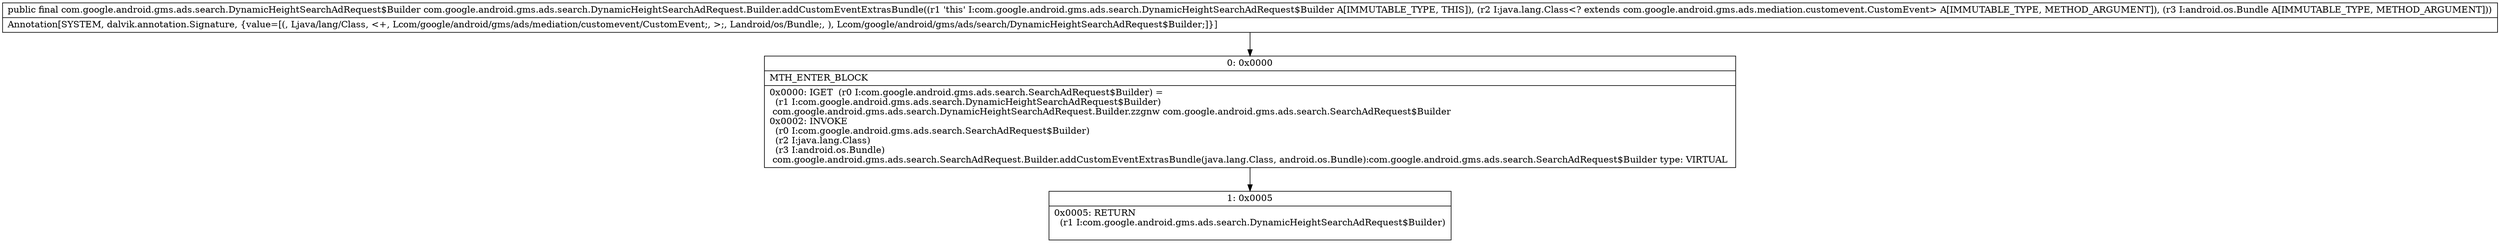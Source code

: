 digraph "CFG forcom.google.android.gms.ads.search.DynamicHeightSearchAdRequest.Builder.addCustomEventExtrasBundle(Ljava\/lang\/Class;Landroid\/os\/Bundle;)Lcom\/google\/android\/gms\/ads\/search\/DynamicHeightSearchAdRequest$Builder;" {
Node_0 [shape=record,label="{0\:\ 0x0000|MTH_ENTER_BLOCK\l|0x0000: IGET  (r0 I:com.google.android.gms.ads.search.SearchAdRequest$Builder) = \l  (r1 I:com.google.android.gms.ads.search.DynamicHeightSearchAdRequest$Builder)\l com.google.android.gms.ads.search.DynamicHeightSearchAdRequest.Builder.zzgnw com.google.android.gms.ads.search.SearchAdRequest$Builder \l0x0002: INVOKE  \l  (r0 I:com.google.android.gms.ads.search.SearchAdRequest$Builder)\l  (r2 I:java.lang.Class)\l  (r3 I:android.os.Bundle)\l com.google.android.gms.ads.search.SearchAdRequest.Builder.addCustomEventExtrasBundle(java.lang.Class, android.os.Bundle):com.google.android.gms.ads.search.SearchAdRequest$Builder type: VIRTUAL \l}"];
Node_1 [shape=record,label="{1\:\ 0x0005|0x0005: RETURN  \l  (r1 I:com.google.android.gms.ads.search.DynamicHeightSearchAdRequest$Builder)\l \l}"];
MethodNode[shape=record,label="{public final com.google.android.gms.ads.search.DynamicHeightSearchAdRequest$Builder com.google.android.gms.ads.search.DynamicHeightSearchAdRequest.Builder.addCustomEventExtrasBundle((r1 'this' I:com.google.android.gms.ads.search.DynamicHeightSearchAdRequest$Builder A[IMMUTABLE_TYPE, THIS]), (r2 I:java.lang.Class\<? extends com.google.android.gms.ads.mediation.customevent.CustomEvent\> A[IMMUTABLE_TYPE, METHOD_ARGUMENT]), (r3 I:android.os.Bundle A[IMMUTABLE_TYPE, METHOD_ARGUMENT]))  | Annotation[SYSTEM, dalvik.annotation.Signature, \{value=[(, Ljava\/lang\/Class, \<+, Lcom\/google\/android\/gms\/ads\/mediation\/customevent\/CustomEvent;, \>;, Landroid\/os\/Bundle;, ), Lcom\/google\/android\/gms\/ads\/search\/DynamicHeightSearchAdRequest$Builder;]\}]\l}"];
MethodNode -> Node_0;
Node_0 -> Node_1;
}

